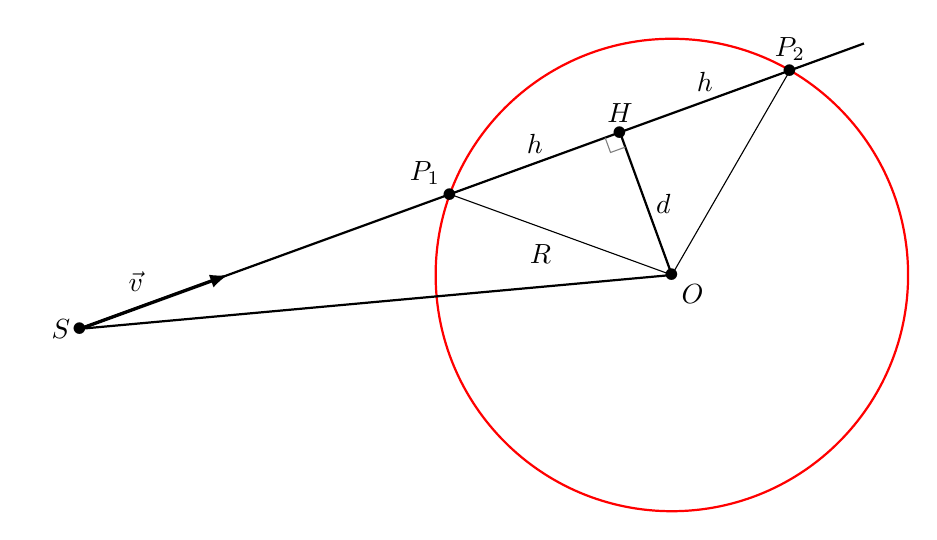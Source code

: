 %\usetikzlibrary{calc, angles}
\begin{tikzpicture}[scale=1]

\tikzset{
  line/.style = {
    shorten >=-10mm
  },
  vector/.style = {
    thick,-latex
  },
  dot/.style = {
    insert path={
      node[scale=4]{.}
    }
  },
  perp/.style = {
    draw,
    angle eccentricity=.5,
    angle radius=2mm,
  }
}

 % les coordonnées des points
 \path
   (0,0) coordinate (O)
   (160:3) coordinate (P1)
   (60:3) coordinate (P2)
   ($(P1)!-5cm!(P2)$) coordinate (S)
   ($(S)!2cm!(P1)$) coordinate (v)
   ($(P1)!(O)!(P2)$) coordinate (H)
 ;

% cercle
\draw[thick, red] (O) circle (3);
\draw[] (O) -- ++(P1) node[midway, below left]{$R$};
\draw[] (O) -- ++(P2);

 % les droites
 \draw
   (S) edge[line, thick] (P2)
   (O) edge[thick]node[right]{$d$} (H) 
   (O) edge[thick] (S)
   ;

 % les vecteurs
 \draw
   (S) edge[vector, very thick] node[above left]{$\vec{v}$} (v)
 ;

 \draw
   pic[perp,gray]{right angle=S--H--O}
 ;

 % les points
 \path
   (S) [dot] node[left]{$S$}
   (O) [dot] node[below right]{$O$}
   (H) [dot] node[above]{$H$}
   (P1) [dot] node[above left]{$P_1$}
   (P2) [dot] node[above]{$P_2$}
 ;

\node[above] at ($(H)!0.5!(P1)$) {$h$};
\node[above] at ($(H)!0.5!(P2)$) {$h$};

\end{tikzpicture}